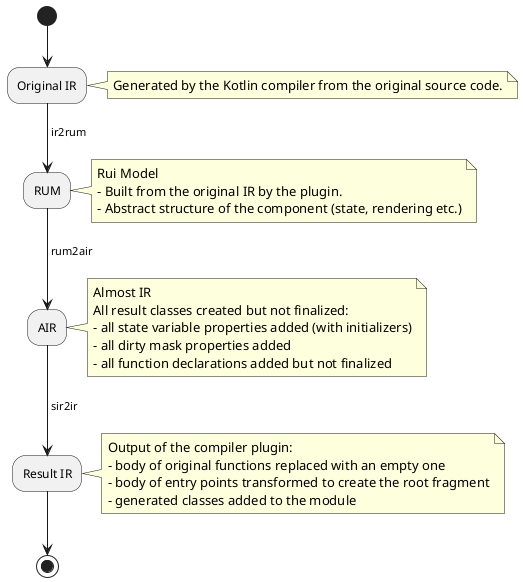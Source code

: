 @startuml
(*) --> "Original IR"
note right: Generated by the Kotlin compiler from the original source code.
--> [ ir2rum] RUM
note right
Rui Model
- Built from the original IR by the plugin.
- Abstract structure of the component (state, rendering etc.)
end note
--> [ rum2air] "AIR"
note right
Almost IR
All result classes created but not finalized:
- all state variable properties added (with initializers)
- all dirty mask properties added
- all function declarations added but not finalized
end note
--> [ sir2ir] "Result IR"
note right
Output of the compiler plugin:
- body of original functions replaced with an empty one
- body of entry points transformed to create the root fragment
- generated classes added to the module
end note
--> (*)
@enduml